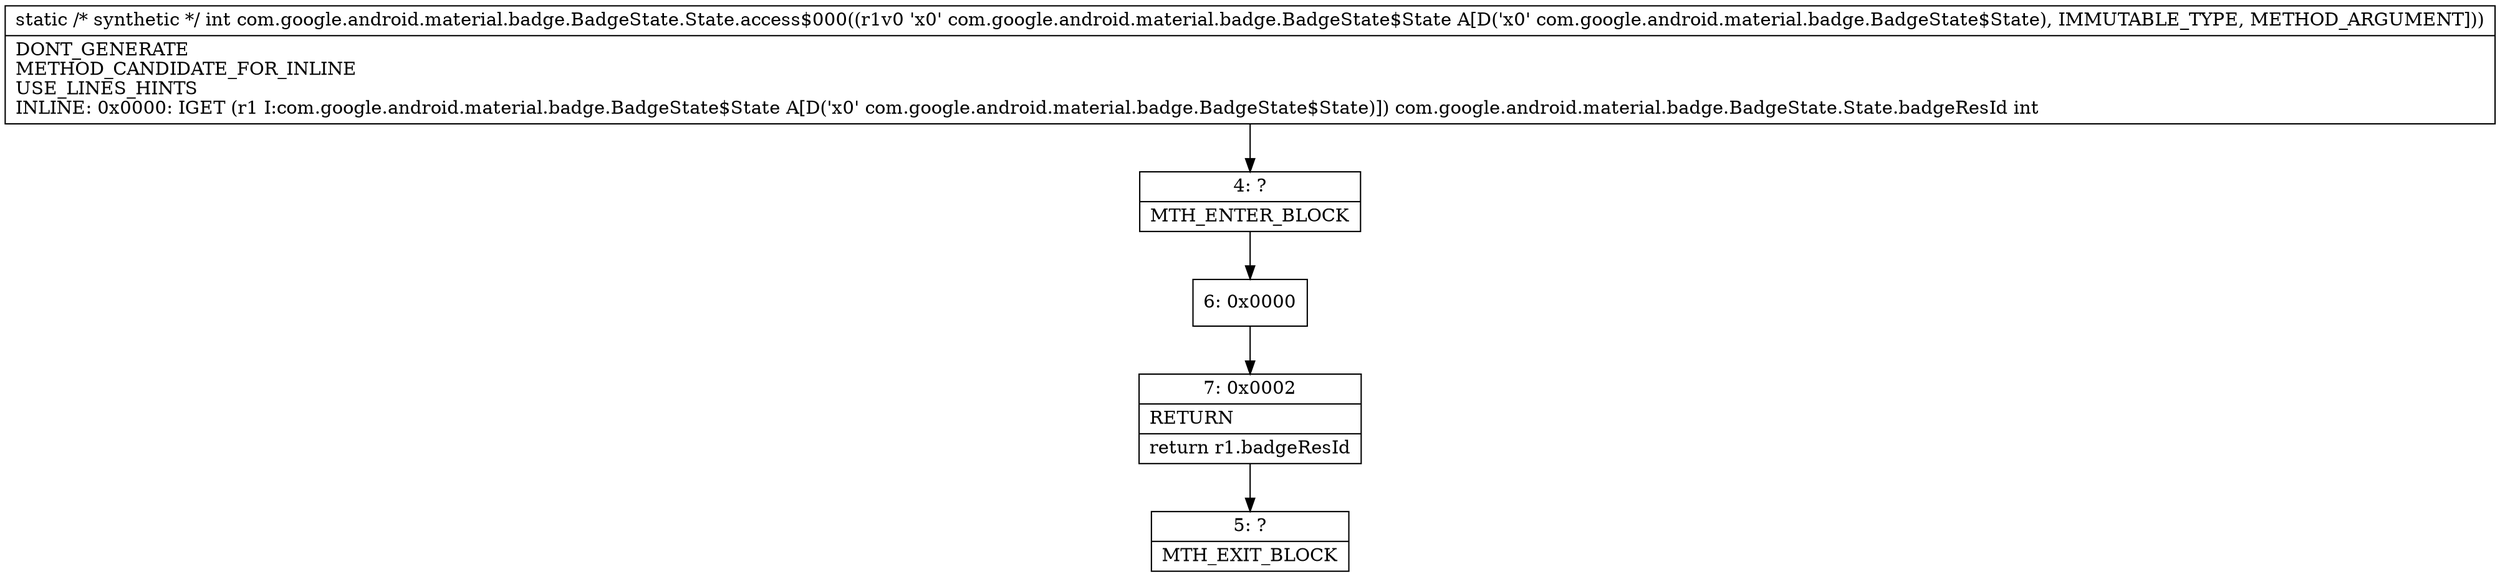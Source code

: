 digraph "CFG forcom.google.android.material.badge.BadgeState.State.access$000(Lcom\/google\/android\/material\/badge\/BadgeState$State;)I" {
Node_4 [shape=record,label="{4\:\ ?|MTH_ENTER_BLOCK\l}"];
Node_6 [shape=record,label="{6\:\ 0x0000}"];
Node_7 [shape=record,label="{7\:\ 0x0002|RETURN\l|return r1.badgeResId\l}"];
Node_5 [shape=record,label="{5\:\ ?|MTH_EXIT_BLOCK\l}"];
MethodNode[shape=record,label="{static \/* synthetic *\/ int com.google.android.material.badge.BadgeState.State.access$000((r1v0 'x0' com.google.android.material.badge.BadgeState$State A[D('x0' com.google.android.material.badge.BadgeState$State), IMMUTABLE_TYPE, METHOD_ARGUMENT]))  | DONT_GENERATE\lMETHOD_CANDIDATE_FOR_INLINE\lUSE_LINES_HINTS\lINLINE: 0x0000: IGET  (r1 I:com.google.android.material.badge.BadgeState$State A[D('x0' com.google.android.material.badge.BadgeState$State)]) com.google.android.material.badge.BadgeState.State.badgeResId int\l}"];
MethodNode -> Node_4;Node_4 -> Node_6;
Node_6 -> Node_7;
Node_7 -> Node_5;
}

